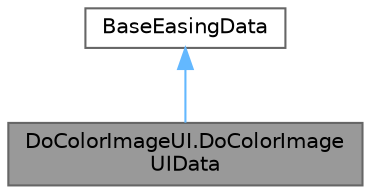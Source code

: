 digraph "DoColorImageUI.DoColorImageUIData"
{
 // LATEX_PDF_SIZE
  bgcolor="transparent";
  edge [fontname=Helvetica,fontsize=10,labelfontname=Helvetica,labelfontsize=10];
  node [fontname=Helvetica,fontsize=10,shape=box,height=0.2,width=0.4];
  Node1 [id="Node000001",label="DoColorImageUI.DoColorImage\lUIData",height=0.2,width=0.4,color="gray40", fillcolor="grey60", style="filled", fontcolor="black",tooltip=" "];
  Node2 -> Node1 [id="edge1_Node000001_Node000002",dir="back",color="steelblue1",style="solid",tooltip=" "];
  Node2 [id="Node000002",label="BaseEasingData",height=0.2,width=0.4,color="gray40", fillcolor="white", style="filled",URL="$class_base_do_tween_u_i_1_1_base_easing_data.html",tooltip=" "];
}
